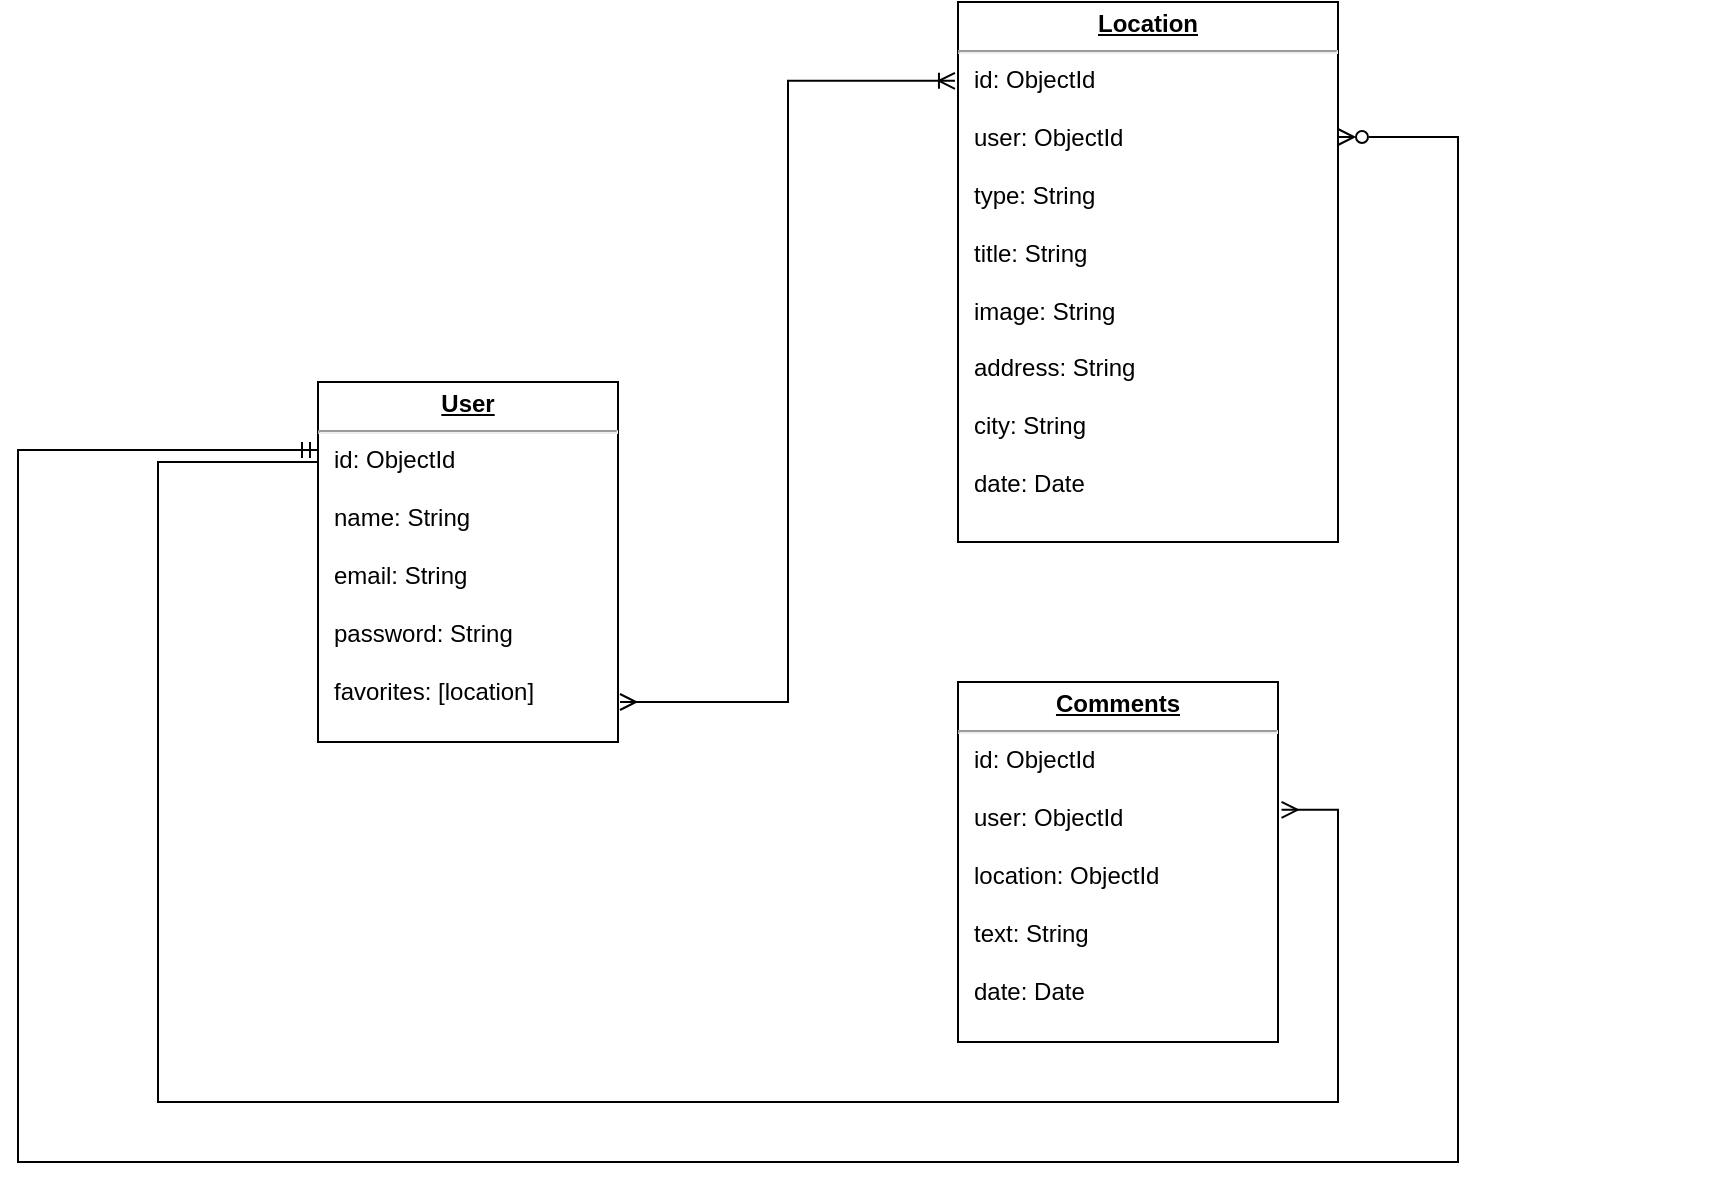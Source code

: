 <mxfile version="16.5.1" type="device"><diagram id="Ix56Zx3HNS2jKNLQk0sV" name="Página-2"><mxGraphModel dx="1597" dy="998" grid="1" gridSize="10" guides="1" tooltips="1" connect="1" arrows="1" fold="1" page="1" pageScale="1" pageWidth="1169" pageHeight="827" background="#ffffff" math="0" shadow="0"><root><mxCell id="vpYpAShJz483EnB56f86-0"/><mxCell id="vpYpAShJz483EnB56f86-1" parent="vpYpAShJz483EnB56f86-0"/><mxCell id="FjY_wdwuCIkGSLM9IJT9-1" value="&lt;p style=&quot;margin: 0px ; margin-top: 4px ; text-align: center ; text-decoration: underline&quot;&gt;&lt;b&gt;User&lt;/b&gt;&lt;/p&gt;&lt;hr&gt;&lt;p style=&quot;margin: 0px ; margin-left: 8px&quot;&gt;id: ObjectId&lt;/p&gt;&lt;p style=&quot;margin: 0px ; margin-left: 8px&quot;&gt;&lt;br&gt;&lt;/p&gt;&lt;p style=&quot;margin: 0px ; margin-left: 8px&quot;&gt;name:&amp;nbsp;&lt;span&gt;String&lt;/span&gt;&lt;/p&gt;&lt;p style=&quot;margin: 0px ; margin-left: 8px&quot;&gt;&lt;br&gt;email: String&lt;/p&gt;&lt;p style=&quot;margin: 0px ; margin-left: 8px&quot;&gt;&lt;br&gt;&lt;/p&gt;&lt;p style=&quot;margin: 0px ; margin-left: 8px&quot;&gt;password: String&lt;/p&gt;&lt;p style=&quot;margin: 0px ; margin-left: 8px&quot;&gt;&lt;br&gt;&lt;/p&gt;&lt;p style=&quot;margin: 0px ; margin-left: 8px&quot;&gt;favorites: [location]&lt;/p&gt;&lt;p style=&quot;margin: 0px ; margin-left: 8px&quot;&gt;&lt;br&gt;&lt;/p&gt;&lt;p style=&quot;margin: 0px ; margin-left: 8px&quot;&gt;&lt;br&gt;&lt;/p&gt;" style="verticalAlign=top;align=left;overflow=fill;fontSize=12;fontFamily=Helvetica;html=1;" parent="vpYpAShJz483EnB56f86-1" vertex="1"><mxGeometry x="230" y="280" width="150" height="180" as="geometry"/></mxCell><mxCell id="FjY_wdwuCIkGSLM9IJT9-2" value="&lt;p style=&quot;margin: 0px ; margin-top: 4px ; text-align: center ; text-decoration: underline&quot;&gt;&lt;b&gt;Location&lt;/b&gt;&lt;/p&gt;&lt;hr&gt;&lt;p style=&quot;margin: 0px ; margin-left: 8px&quot;&gt;id: ObjectId&lt;/p&gt;&lt;p style=&quot;margin: 0px ; margin-left: 8px&quot;&gt;&lt;br&gt;&lt;/p&gt;&lt;p style=&quot;margin: 0px ; margin-left: 8px&quot;&gt;user: ObjectId&lt;br&gt;&lt;/p&gt;&lt;p style=&quot;margin: 0px ; margin-left: 8px&quot;&gt;&lt;br&gt;&lt;/p&gt;&lt;p style=&quot;margin: 0px ; margin-left: 8px&quot;&gt;type: String&lt;/p&gt;&lt;p style=&quot;margin: 0px ; margin-left: 8px&quot;&gt;&lt;br&gt;&lt;/p&gt;&lt;p style=&quot;margin: 0px ; margin-left: 8px&quot;&gt;title:&amp;nbsp;&lt;span&gt;String&lt;/span&gt;&lt;/p&gt;&lt;p style=&quot;margin: 0px ; margin-left: 8px&quot;&gt;&lt;br&gt;image: String&lt;/p&gt;&lt;p style=&quot;margin: 0px ; margin-left: 8px&quot;&gt;&lt;br&gt;&lt;/p&gt;&lt;p style=&quot;margin: 0px ; margin-left: 8px&quot;&gt;&lt;span&gt;address: String&lt;/span&gt;&lt;/p&gt;&lt;p style=&quot;margin: 0px ; margin-left: 8px&quot;&gt;&lt;span&gt;&lt;br&gt;&lt;/span&gt;&lt;/p&gt;&lt;p style=&quot;margin: 0px ; margin-left: 8px&quot;&gt;city: String&lt;/p&gt;&lt;p style=&quot;margin: 0px ; margin-left: 8px&quot;&gt;&lt;br&gt;&lt;/p&gt;&lt;p style=&quot;margin: 0px ; margin-left: 8px&quot;&gt;date: Date&lt;/p&gt;" style="verticalAlign=top;align=left;overflow=fill;fontSize=12;fontFamily=Helvetica;html=1;" parent="vpYpAShJz483EnB56f86-1" vertex="1"><mxGeometry x="550" y="90" width="190" height="270" as="geometry"/></mxCell><mxCell id="FjY_wdwuCIkGSLM9IJT9-3" value="&lt;p style=&quot;margin: 0px ; margin-top: 4px ; text-align: center ; text-decoration: underline&quot;&gt;&lt;b&gt;Comments&lt;/b&gt;&lt;/p&gt;&lt;hr&gt;&lt;p style=&quot;margin: 0px ; margin-left: 8px&quot;&gt;id: ObjectId&lt;/p&gt;&lt;p style=&quot;margin: 0px ; margin-left: 8px&quot;&gt;&lt;br&gt;&lt;/p&gt;&lt;p style=&quot;margin: 0px ; margin-left: 8px&quot;&gt;user: ObjectId&lt;/p&gt;&lt;p style=&quot;margin: 0px ; margin-left: 8px&quot;&gt;&lt;br&gt;&lt;/p&gt;&lt;p style=&quot;margin: 0px ; margin-left: 8px&quot;&gt;location: ObjectId&lt;/p&gt;&lt;p style=&quot;margin: 0px ; margin-left: 8px&quot;&gt;&lt;br&gt;&lt;/p&gt;&lt;p style=&quot;margin: 0px ; margin-left: 8px&quot;&gt;text: String&lt;/p&gt;&lt;p style=&quot;margin: 0px ; margin-left: 8px&quot;&gt;&lt;br&gt;&lt;/p&gt;&lt;p style=&quot;margin: 0px ; margin-left: 8px&quot;&gt;date: Date&lt;/p&gt;" style="verticalAlign=top;align=left;overflow=fill;fontSize=12;fontFamily=Helvetica;html=1;" parent="vpYpAShJz483EnB56f86-1" vertex="1"><mxGeometry x="550" y="430" width="160" height="180" as="geometry"/></mxCell><mxCell id="FjY_wdwuCIkGSLM9IJT9-7" value="&amp;nbsp; &amp;nbsp; &amp;nbsp;&amp;nbsp;" style="text;html=1;align=center;verticalAlign=middle;resizable=0;points=[];autosize=1;strokeColor=none;fillColor=none;" parent="vpYpAShJz483EnB56f86-1" vertex="1"><mxGeometry x="160" y="130" width="40" height="20" as="geometry"/></mxCell><mxCell id="FjY_wdwuCIkGSLM9IJT9-8" value="&amp;nbsp; &amp;nbsp; &amp;nbsp;&amp;nbsp;" style="text;html=1;align=center;verticalAlign=middle;resizable=0;points=[];autosize=1;strokeColor=none;fillColor=none;" parent="vpYpAShJz483EnB56f86-1" vertex="1"><mxGeometry x="890" y="140" width="40" height="20" as="geometry"/></mxCell><mxCell id="FjY_wdwuCIkGSLM9IJT9-9" value="&amp;nbsp; &amp;nbsp; &amp;nbsp;&amp;nbsp;" style="text;html=1;align=center;verticalAlign=middle;resizable=0;points=[];autosize=1;strokeColor=none;fillColor=none;" parent="vpYpAShJz483EnB56f86-1" vertex="1"><mxGeometry x="840" y="660" width="40" height="20" as="geometry"/></mxCell><mxCell id="FjY_wdwuCIkGSLM9IJT9-10" value="&amp;nbsp; &amp;nbsp; &amp;nbsp;&amp;nbsp;" style="text;html=1;align=center;verticalAlign=middle;resizable=0;points=[];autosize=1;strokeColor=none;fillColor=none;" parent="vpYpAShJz483EnB56f86-1" vertex="1"><mxGeometry x="120" y="670" width="40" height="20" as="geometry"/></mxCell><mxCell id="kMmY4_7x8q4pTdDNJO9d-1" value="" style="edgeStyle=orthogonalEdgeStyle;fontSize=12;html=1;endArrow=ERoneToMany;rounded=0;entryX=-0.008;entryY=0.146;entryDx=0;entryDy=0;entryPerimeter=0;startArrow=ERmany;startFill=0;" parent="vpYpAShJz483EnB56f86-1" target="FjY_wdwuCIkGSLM9IJT9-2" edge="1"><mxGeometry width="100" height="100" relative="1" as="geometry"><mxPoint x="381" y="440" as="sourcePoint"/><mxPoint x="480" y="314" as="targetPoint"/><Array as="points"><mxPoint x="381" y="440"/><mxPoint x="465" y="440"/><mxPoint x="465" y="129"/></Array></mxGeometry></mxCell><mxCell id="kMmY4_7x8q4pTdDNJO9d-5" value="" style="edgeStyle=orthogonalEdgeStyle;fontSize=12;html=1;endArrow=ERmany;rounded=0;entryX=1.011;entryY=0.355;entryDx=0;entryDy=0;entryPerimeter=0;exitX=0;exitY=0.182;exitDx=0;exitDy=0;exitPerimeter=0;" parent="vpYpAShJz483EnB56f86-1" source="FjY_wdwuCIkGSLM9IJT9-1" target="FjY_wdwuCIkGSLM9IJT9-3" edge="1"><mxGeometry width="100" height="100" relative="1" as="geometry"><mxPoint x="210" y="320" as="sourcePoint"/><mxPoint x="860" y="400" as="targetPoint"/><Array as="points"><mxPoint x="150" y="320"/><mxPoint x="150" y="640"/><mxPoint x="740" y="640"/><mxPoint x="740" y="494"/></Array></mxGeometry></mxCell><mxCell id="kMmY4_7x8q4pTdDNJO9d-6" value="" style="edgeStyle=orthogonalEdgeStyle;fontSize=12;html=1;endArrow=ERzeroToMany;rounded=0;endFill=0;startArrow=ERmandOne;startFill=0;entryX=1;entryY=0.25;entryDx=0;entryDy=0;" parent="vpYpAShJz483EnB56f86-1" target="FjY_wdwuCIkGSLM9IJT9-2" edge="1"><mxGeometry width="100" height="100" relative="1" as="geometry"><mxPoint x="230" y="314" as="sourcePoint"/><mxPoint x="740" y="301" as="targetPoint"/><Array as="points"><mxPoint x="80" y="314"/><mxPoint x="80" y="670"/><mxPoint x="800" y="670"/><mxPoint x="800" y="158"/></Array></mxGeometry></mxCell></root></mxGraphModel></diagram></mxfile>